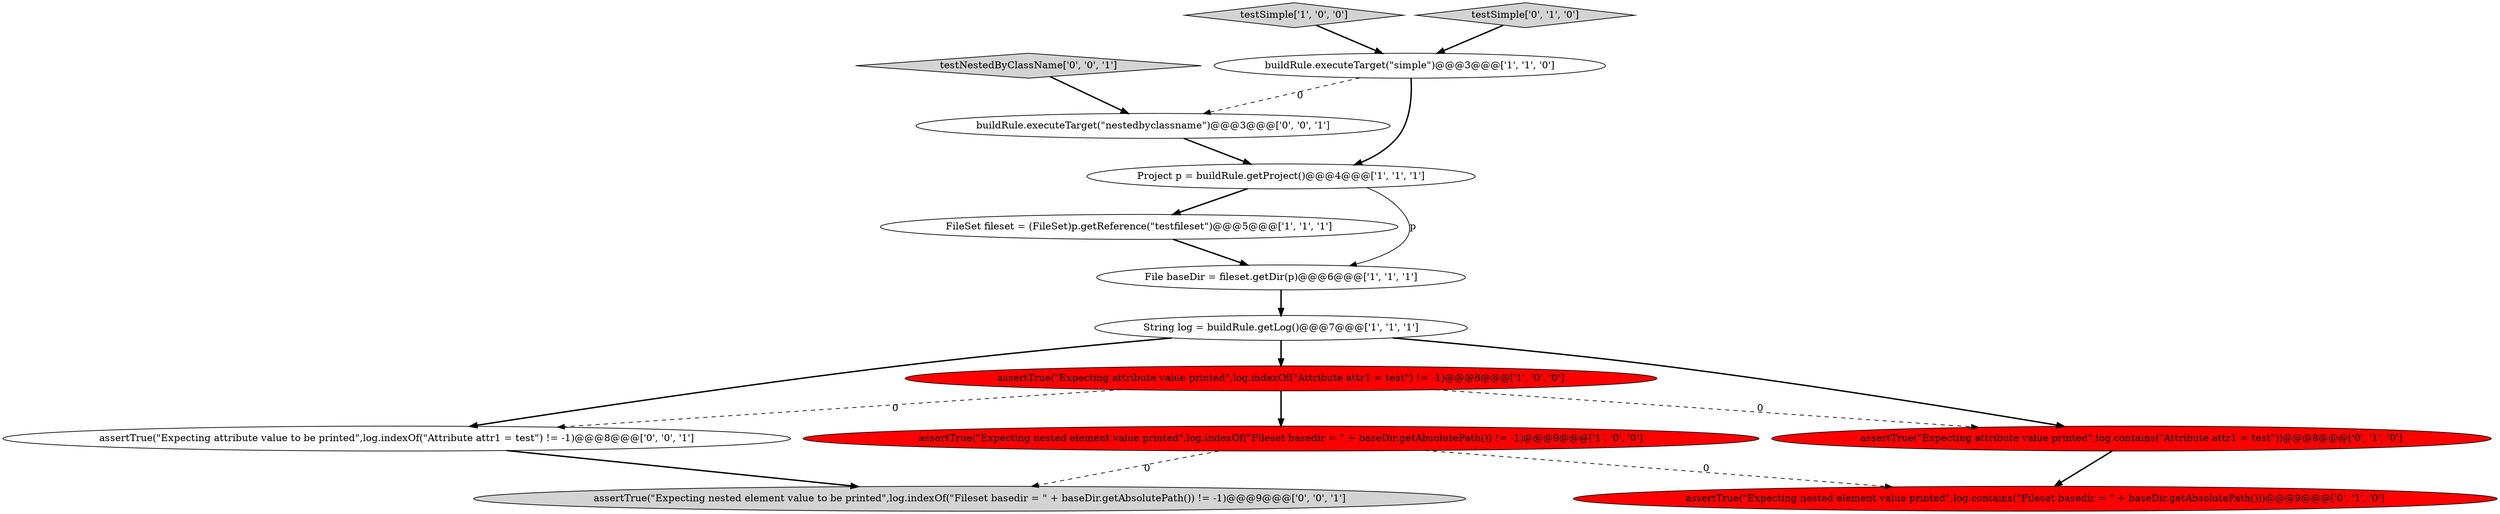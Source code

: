 digraph {
0 [style = filled, label = "assertTrue(\"Expecting nested element value printed\",log.indexOf(\"Fileset basedir = \" + baseDir.getAbsolutePath()) != -1)@@@9@@@['1', '0', '0']", fillcolor = red, shape = ellipse image = "AAA1AAABBB1BBB"];
8 [style = filled, label = "assertTrue(\"Expecting nested element value printed\",log.contains(\"Fileset basedir = \" + baseDir.getAbsolutePath()))@@@9@@@['0', '1', '0']", fillcolor = red, shape = ellipse image = "AAA1AAABBB2BBB"];
13 [style = filled, label = "assertTrue(\"Expecting attribute value to be printed\",log.indexOf(\"Attribute attr1 = test\") != -1)@@@8@@@['0', '0', '1']", fillcolor = white, shape = ellipse image = "AAA0AAABBB3BBB"];
3 [style = filled, label = "String log = buildRule.getLog()@@@7@@@['1', '1', '1']", fillcolor = white, shape = ellipse image = "AAA0AAABBB1BBB"];
11 [style = filled, label = "buildRule.executeTarget(\"nestedbyclassname\")@@@3@@@['0', '0', '1']", fillcolor = white, shape = ellipse image = "AAA0AAABBB3BBB"];
14 [style = filled, label = "assertTrue(\"Expecting nested element value to be printed\",log.indexOf(\"Fileset basedir = \" + baseDir.getAbsolutePath()) != -1)@@@9@@@['0', '0', '1']", fillcolor = lightgray, shape = ellipse image = "AAA0AAABBB3BBB"];
4 [style = filled, label = "FileSet fileset = (FileSet)p.getReference(\"testfileset\")@@@5@@@['1', '1', '1']", fillcolor = white, shape = ellipse image = "AAA0AAABBB1BBB"];
5 [style = filled, label = "testSimple['1', '0', '0']", fillcolor = lightgray, shape = diamond image = "AAA0AAABBB1BBB"];
12 [style = filled, label = "testNestedByClassName['0', '0', '1']", fillcolor = lightgray, shape = diamond image = "AAA0AAABBB3BBB"];
10 [style = filled, label = "assertTrue(\"Expecting attribute value printed\",log.contains(\"Attribute attr1 = test\"))@@@8@@@['0', '1', '0']", fillcolor = red, shape = ellipse image = "AAA1AAABBB2BBB"];
9 [style = filled, label = "testSimple['0', '1', '0']", fillcolor = lightgray, shape = diamond image = "AAA0AAABBB2BBB"];
1 [style = filled, label = "File baseDir = fileset.getDir(p)@@@6@@@['1', '1', '1']", fillcolor = white, shape = ellipse image = "AAA0AAABBB1BBB"];
7 [style = filled, label = "buildRule.executeTarget(\"simple\")@@@3@@@['1', '1', '0']", fillcolor = white, shape = ellipse image = "AAA0AAABBB1BBB"];
2 [style = filled, label = "Project p = buildRule.getProject()@@@4@@@['1', '1', '1']", fillcolor = white, shape = ellipse image = "AAA0AAABBB1BBB"];
6 [style = filled, label = "assertTrue(\"Expecting attribute value printed\",log.indexOf(\"Attribute attr1 = test\") != -1)@@@8@@@['1', '0', '0']", fillcolor = red, shape = ellipse image = "AAA1AAABBB1BBB"];
1->3 [style = bold, label=""];
3->13 [style = bold, label=""];
2->1 [style = solid, label="p"];
5->7 [style = bold, label=""];
3->10 [style = bold, label=""];
3->6 [style = bold, label=""];
0->8 [style = dashed, label="0"];
4->1 [style = bold, label=""];
7->11 [style = dashed, label="0"];
6->0 [style = bold, label=""];
0->14 [style = dashed, label="0"];
6->13 [style = dashed, label="0"];
10->8 [style = bold, label=""];
9->7 [style = bold, label=""];
2->4 [style = bold, label=""];
7->2 [style = bold, label=""];
13->14 [style = bold, label=""];
11->2 [style = bold, label=""];
6->10 [style = dashed, label="0"];
12->11 [style = bold, label=""];
}
